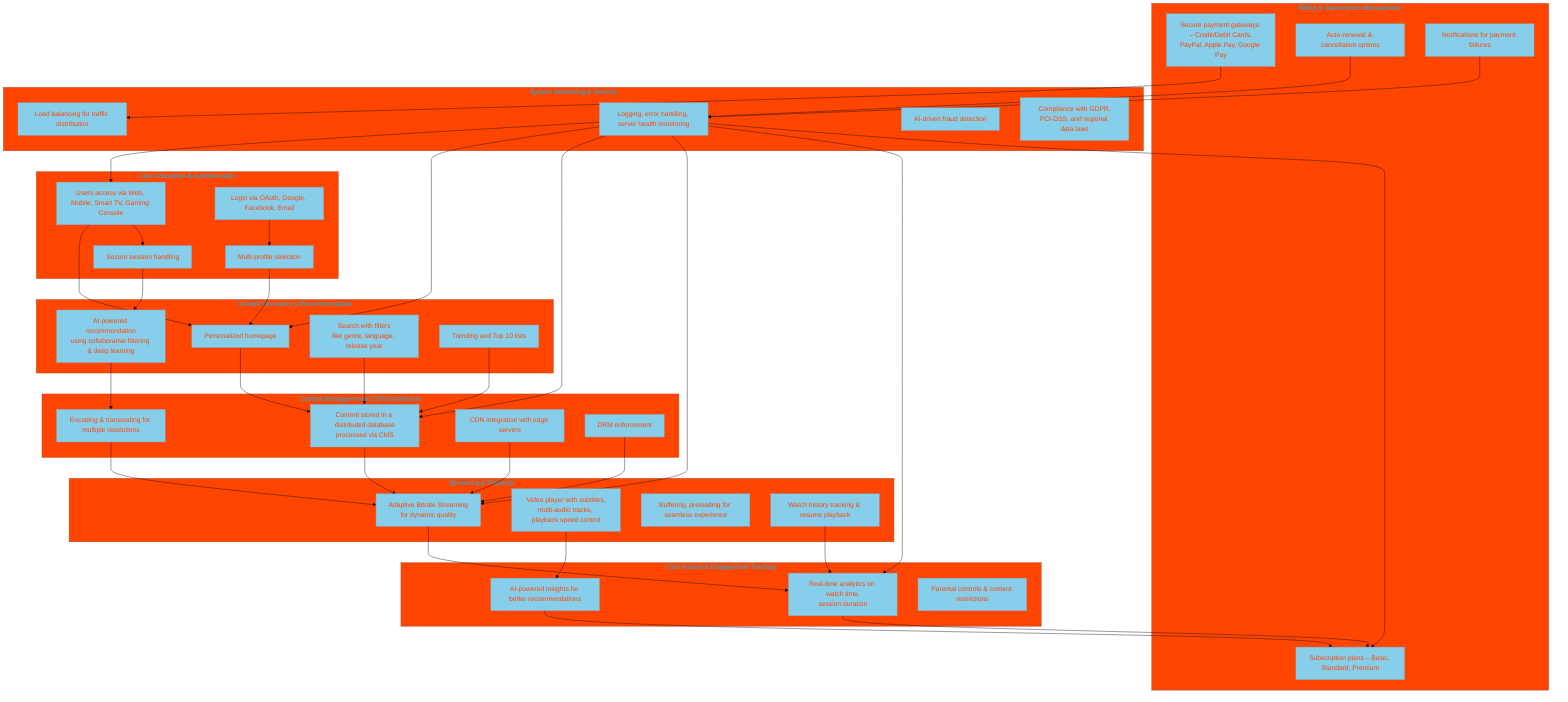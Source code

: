 %%{init: {'theme': 'base', 'themeVariables': {'background': '#F5F5DC', 'primaryColor': '#87CEEB', 'edgeLabelBackground': '#FF4500', 'primaryTextColor': '#FF4500', 'tertiaryColor': '#FF4500'}}}%%
flowchart TD
    subgraph User_Interaction[User Interaction & Authentication]
        A1[Users access via Web, Mobile, Smart TV, Gaming Console]
        A2[Login via OAuth, Google, Facebook, Email]
        A3[Multi-profile selection]
        A4[Secure session handling]
    end

    subgraph Content_Discovery[Content Discovery & Recommendation]
        B1[Personalized homepage]
        B2[AI-powered recommendation\nusing collaborative filtering & deep learning]
        B3[Search with filters\nlike genre, language, release year]
        B4[Trending and Top 10 lists]
    end

    subgraph Content_Management[Content Management & CDN Distribution]
        C1[Content stored in a distributed database\nprocessed via CMS]
        C2[Encoding & transcoding for multiple resolutions]
        C3[CDN integration with edge servers]
        C4[DRM enforcement]
    end

    subgraph Streaming_Playback[Streaming & Playback]
        D1[Adaptive Bitrate Streaming\nfor dynamic quality]
        D2[Video player with subtitles,\nmulti-audio tracks, playback speed control]
        D3[Buffering, preloading for seamless experience]
        D4[Watch history tracking & resume playback]
    end

    subgraph User_Activity[User Activity & Engagement Tracking]
        E1[Real-time analytics on watch time,\nsession duration]
        E2[AI-powered insights for better recommendations]
        E3[Parental controls & content restrictions]
    end

    subgraph Billing_Subscription[Billing & Subscription Management]
        F1[Subscription plans – Basic, Standard, Premium]
        F2[Secure payment gateways – Credit/Debit Cards,\nPayPal, Apple Pay, Google Pay]
        F3[Auto-renewal & cancellation options]
        F4[Notifications for payment failures]
    end

    subgraph System_Monitoring[System Monitoring & Security]
        G1[Load balancing for traffic distribution]
        G2[Logging, error handling, server health monitoring]
        G3[AI-driven fraud detection]
        G4[Compliance with GDPR,\nPCI-DSS, and regional data laws]
    end

    %% Connect user interaction to content discovery
    A1 --> B1
    A2 --> A3
    A1 --> A4
    A3 --> B1
    A4 --> B2

    %% Connect content discovery to content management
    B1 --> C1
    B2 --> C2
    B3 --> C1
    B4 --> C1

    %% Connect content management to streaming & playback
    C1 --> D1
    C2 --> D1
    C3 --> D1
    C4 --> D1

    %% Connect streaming & playback to user activity
    D1 --> E1
    D2 --> E2
    D4 --> E1

    %% Connect user activity to billing & subscription
    E1 --> F1
    E2 --> F1

    %% Connect billing & subscription to system monitoring
    F2 --> G1
    F3 --> G2
    F4 --> G2

    %% Connect system monitoring to all modules for security
    G2 --> A1
    G2 --> B1
    G2 --> C1
    G2 --> D1
    G2 --> E1
    G2 --> F1